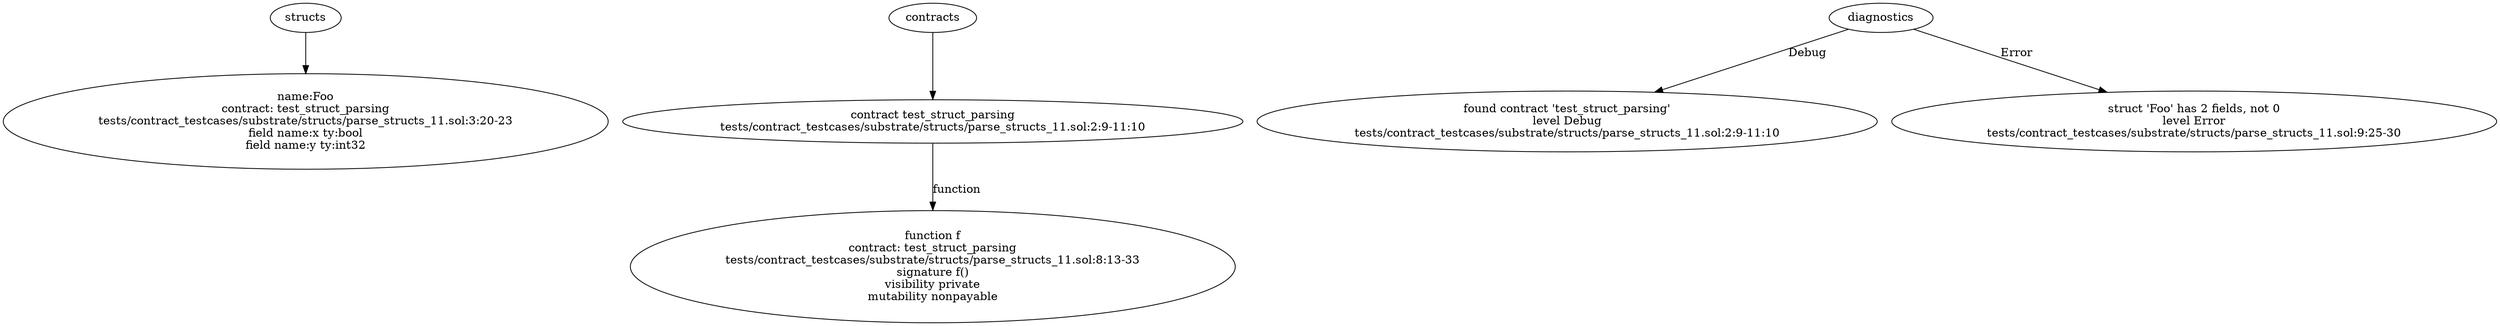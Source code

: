 strict digraph "tests/contract_testcases/substrate/structs/parse_structs_11.sol" {
	Foo [label="name:Foo\ncontract: test_struct_parsing\ntests/contract_testcases/substrate/structs/parse_structs_11.sol:3:20-23\nfield name:x ty:bool\nfield name:y ty:int32"]
	contract [label="contract test_struct_parsing\ntests/contract_testcases/substrate/structs/parse_structs_11.sol:2:9-11:10"]
	f [label="function f\ncontract: test_struct_parsing\ntests/contract_testcases/substrate/structs/parse_structs_11.sol:8:13-33\nsignature f()\nvisibility private\nmutability nonpayable"]
	diagnostic [label="found contract 'test_struct_parsing'\nlevel Debug\ntests/contract_testcases/substrate/structs/parse_structs_11.sol:2:9-11:10"]
	diagnostic_7 [label="struct 'Foo' has 2 fields, not 0\nlevel Error\ntests/contract_testcases/substrate/structs/parse_structs_11.sol:9:25-30"]
	structs -> Foo
	contracts -> contract
	contract -> f [label="function"]
	diagnostics -> diagnostic [label="Debug"]
	diagnostics -> diagnostic_7 [label="Error"]
}
